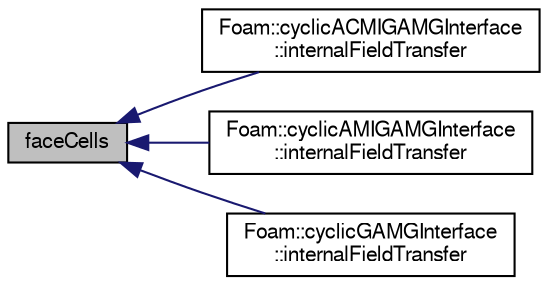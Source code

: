digraph "faceCells"
{
  bgcolor="transparent";
  edge [fontname="FreeSans",fontsize="10",labelfontname="FreeSans",labelfontsize="10"];
  node [fontname="FreeSans",fontsize="10",shape=record];
  rankdir="LR";
  Node1 [label="faceCells",height=0.2,width=0.4,color="black", fillcolor="grey75", style="filled" fontcolor="black"];
  Node1 -> Node2 [dir="back",color="midnightblue",fontsize="10",style="solid",fontname="FreeSans"];
  Node2 [label="Foam::cyclicACMIGAMGInterface\l::internalFieldTransfer",height=0.2,width=0.4,color="black",URL="$a00437.html#a10d89115e9bad9854216eac8c541eb1f",tooltip="Transfer and return internal field adjacent to the interface. "];
  Node1 -> Node3 [dir="back",color="midnightblue",fontsize="10",style="solid",fontname="FreeSans"];
  Node3 [label="Foam::cyclicAMIGAMGInterface\l::internalFieldTransfer",height=0.2,width=0.4,color="black",URL="$a00447.html#a10d89115e9bad9854216eac8c541eb1f",tooltip="Transfer and return internal field adjacent to the interface. "];
  Node1 -> Node4 [dir="back",color="midnightblue",fontsize="10",style="solid",fontname="FreeSans"];
  Node4 [label="Foam::cyclicGAMGInterface\l::internalFieldTransfer",height=0.2,width=0.4,color="black",URL="$a00457.html#a10d89115e9bad9854216eac8c541eb1f",tooltip="Transfer and return internal field adjacent to the interface. "];
}
